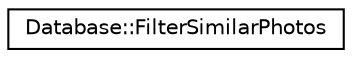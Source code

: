 digraph "Graphical Class Hierarchy"
{
 // LATEX_PDF_SIZE
  edge [fontname="Helvetica",fontsize="10",labelfontname="Helvetica",labelfontsize="10"];
  node [fontname="Helvetica",fontsize="10",shape=record];
  rankdir="LR";
  Node0 [label="Database::FilterSimilarPhotos",height=0.2,width=0.4,color="black", fillcolor="white", style="filled",URL="$struct_database_1_1_filter_similar_photos.html",tooltip=" "];
}
